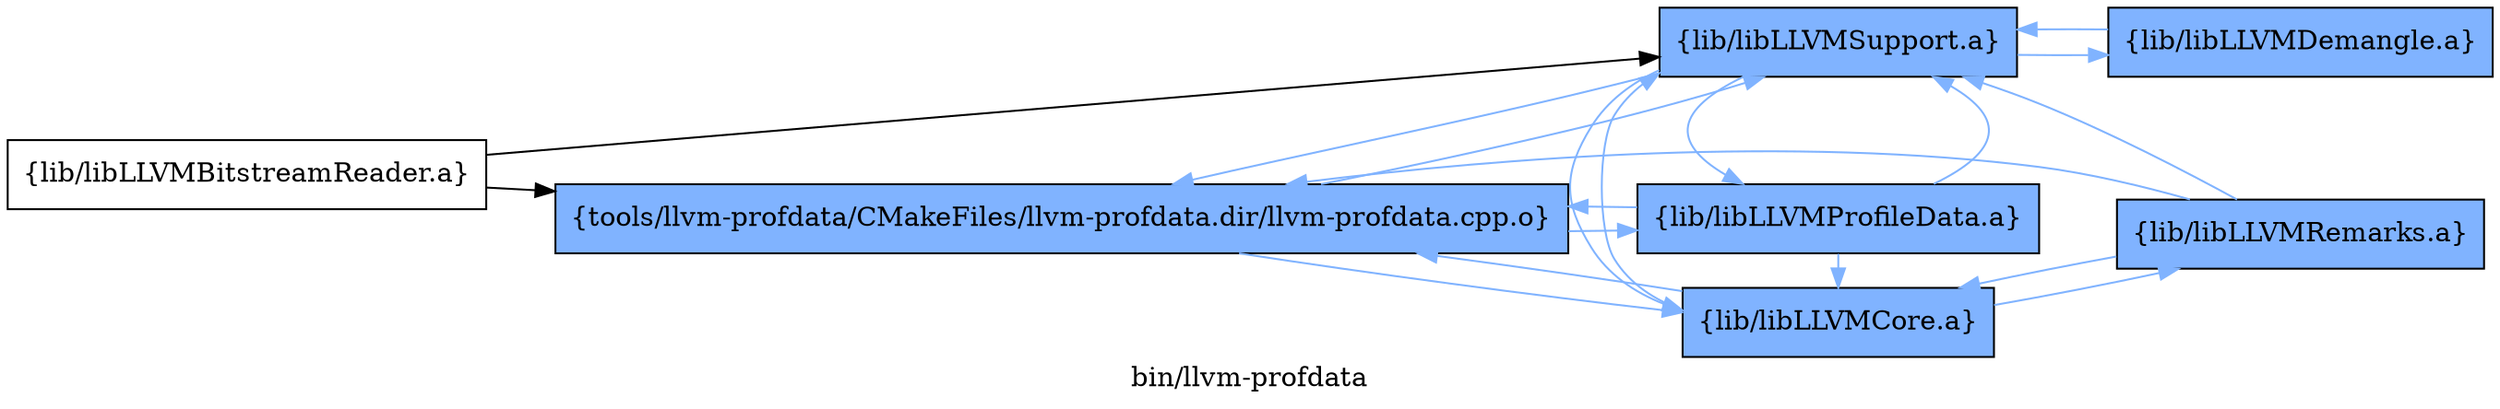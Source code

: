 digraph "bin/llvm-profdata" {
	label="bin/llvm-profdata";
	rankdir=LR;
	{ rank=same; Node0x55c5e42fc548;  }
	{ rank=same; Node0x55c5e42fba08; Node0x55c5e42faba8; Node0x55c5e42fb0a8;  }

	Node0x55c5e42fc548 [shape=record,shape=box,group=1,style=filled,fillcolor="0.600000 0.5 1",label="{tools/llvm-profdata/CMakeFiles/llvm-profdata.dir/llvm-profdata.cpp.o}"];
	Node0x55c5e42fc548 -> Node0x55c5e42fba08[color="0.600000 0.5 1"];
	Node0x55c5e42fc548 -> Node0x55c5e42faba8[color="0.600000 0.5 1"];
	Node0x55c5e42fc548 -> Node0x55c5e42fb0a8[color="0.600000 0.5 1"];
	Node0x55c5e42fba08 [shape=record,shape=box,group=1,style=filled,fillcolor="0.600000 0.5 1",label="{lib/libLLVMCore.a}"];
	Node0x55c5e42fba08 -> Node0x55c5e42fb0a8[color="0.600000 0.5 1"];
	Node0x55c5e42fba08 -> Node0x55c5e42fc548[color="0.600000 0.5 1"];
	Node0x55c5e42fba08 -> Node0x55c5e42fe898[color="0.600000 0.5 1"];
	Node0x55c5e42faba8 [shape=record,shape=box,group=1,style=filled,fillcolor="0.600000 0.5 1",label="{lib/libLLVMProfileData.a}"];
	Node0x55c5e42faba8 -> Node0x55c5e42fc548[color="0.600000 0.5 1"];
	Node0x55c5e42faba8 -> Node0x55c5e42fba08[color="0.600000 0.5 1"];
	Node0x55c5e42faba8 -> Node0x55c5e42fb0a8[color="0.600000 0.5 1"];
	Node0x55c5e42fb0a8 [shape=record,shape=box,group=1,style=filled,fillcolor="0.600000 0.5 1",label="{lib/libLLVMSupport.a}"];
	Node0x55c5e42fb0a8 -> Node0x55c5e42fc548[color="0.600000 0.5 1"];
	Node0x55c5e42fb0a8 -> Node0x55c5e42fba08[color="0.600000 0.5 1"];
	Node0x55c5e42fb0a8 -> Node0x55c5e42faba8[color="0.600000 0.5 1"];
	Node0x55c5e42fb0a8 -> Node0x55c5e42fe4d8[color="0.600000 0.5 1"];
	Node0x55c5e42fe898 [shape=record,shape=box,group=1,style=filled,fillcolor="0.600000 0.5 1",label="{lib/libLLVMRemarks.a}"];
	Node0x55c5e42fe898 -> Node0x55c5e42fb0a8[color="0.600000 0.5 1"];
	Node0x55c5e42fe898 -> Node0x55c5e42fc548[color="0.600000 0.5 1"];
	Node0x55c5e42fe898 -> Node0x55c5e42fba08[color="0.600000 0.5 1"];
	Node0x55c5e42fe4d8 [shape=record,shape=box,group=1,style=filled,fillcolor="0.600000 0.5 1",label="{lib/libLLVMDemangle.a}"];
	Node0x55c5e42fe4d8 -> Node0x55c5e42fb0a8[color="0.600000 0.5 1"];
	Node0x55c5e42fa108 [shape=record,shape=box,group=0,label="{lib/libLLVMBitstreamReader.a}"];
	Node0x55c5e42fa108 -> Node0x55c5e42fc548;
	Node0x55c5e42fa108 -> Node0x55c5e42fb0a8;
}
